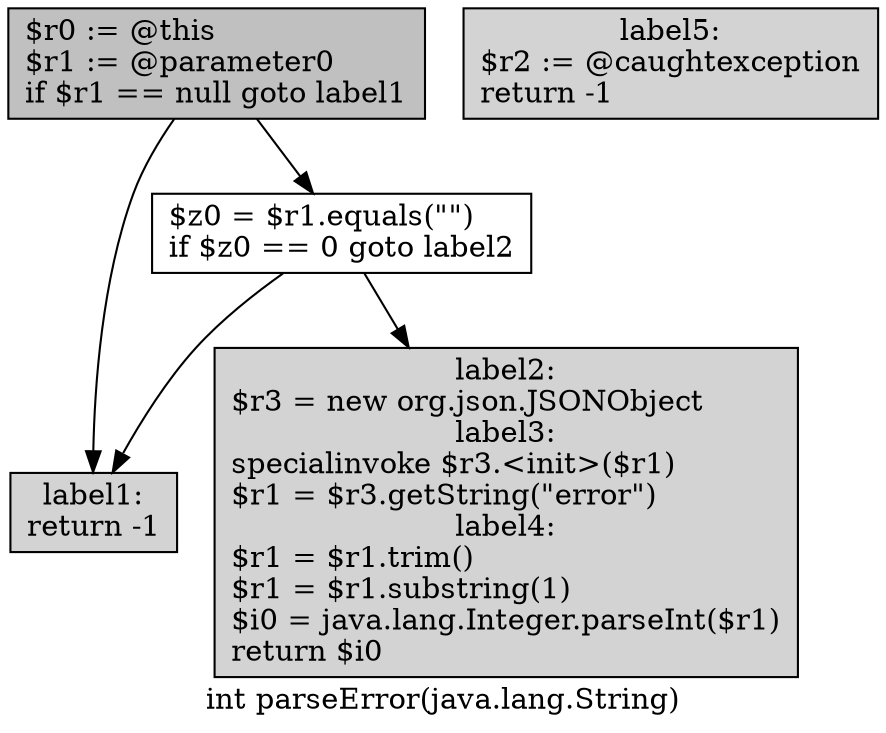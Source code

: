 digraph "int parseError(java.lang.String)" {
    label="int parseError(java.lang.String)";
    node [shape=box];
    "0" [style=filled,fillcolor=gray,label="$r0 := @this\l$r1 := @parameter0\lif $r1 == null goto label1\l",];
    "1" [label="$z0 = $r1.equals(\"\")\lif $z0 == 0 goto label2\l",];
    "0"->"1";
    "2" [style=filled,fillcolor=lightgray,label="label1:\nreturn -1\l",];
    "0"->"2";
    "1"->"2";
    "3" [style=filled,fillcolor=lightgray,label="label2:\n$r3 = new org.json.JSONObject\llabel3:\nspecialinvoke $r3.<init>($r1)\l$r1 = $r3.getString(\"error\")\llabel4:\n$r1 = $r1.trim()\l$r1 = $r1.substring(1)\l$i0 = java.lang.Integer.parseInt($r1)\lreturn $i0\l",];
    "1"->"3";
    "4" [style=filled,fillcolor=gray,style=filled,fillcolor=lightgray,label="label5:\n$r2 := @caughtexception\lreturn -1\l",];
}
